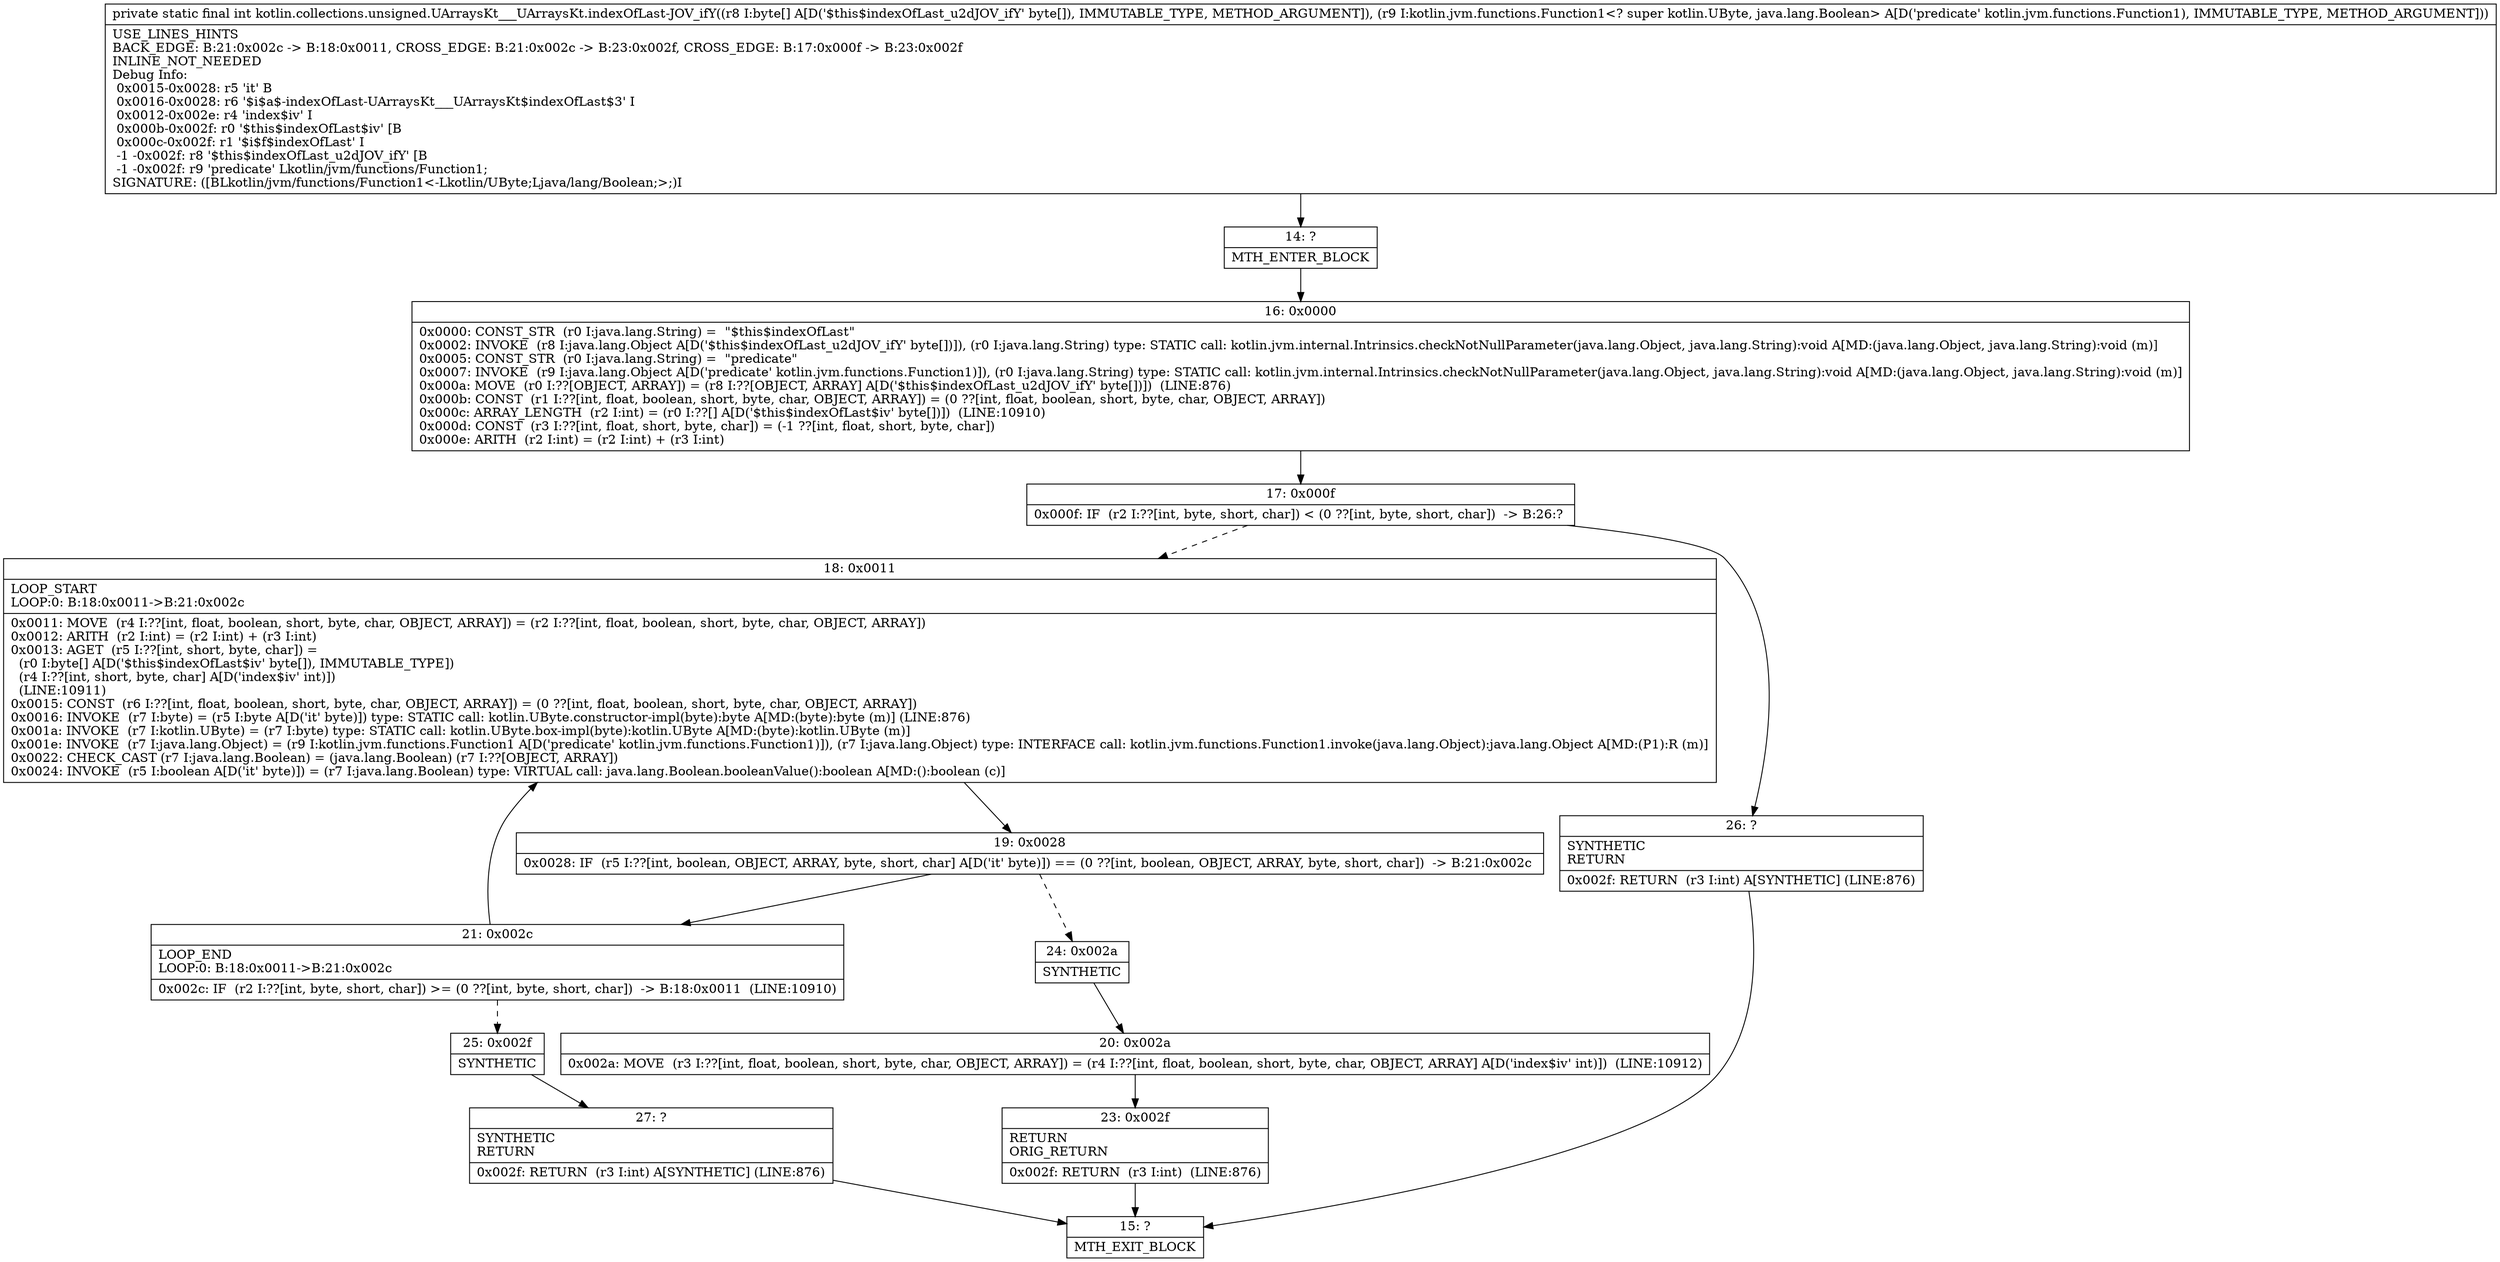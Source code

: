 digraph "CFG forkotlin.collections.unsigned.UArraysKt___UArraysKt.indexOfLast\-JOV_ifY([BLkotlin\/jvm\/functions\/Function1;)I" {
Node_14 [shape=record,label="{14\:\ ?|MTH_ENTER_BLOCK\l}"];
Node_16 [shape=record,label="{16\:\ 0x0000|0x0000: CONST_STR  (r0 I:java.lang.String) =  \"$this$indexOfLast\" \l0x0002: INVOKE  (r8 I:java.lang.Object A[D('$this$indexOfLast_u2dJOV_ifY' byte[])]), (r0 I:java.lang.String) type: STATIC call: kotlin.jvm.internal.Intrinsics.checkNotNullParameter(java.lang.Object, java.lang.String):void A[MD:(java.lang.Object, java.lang.String):void (m)]\l0x0005: CONST_STR  (r0 I:java.lang.String) =  \"predicate\" \l0x0007: INVOKE  (r9 I:java.lang.Object A[D('predicate' kotlin.jvm.functions.Function1)]), (r0 I:java.lang.String) type: STATIC call: kotlin.jvm.internal.Intrinsics.checkNotNullParameter(java.lang.Object, java.lang.String):void A[MD:(java.lang.Object, java.lang.String):void (m)]\l0x000a: MOVE  (r0 I:??[OBJECT, ARRAY]) = (r8 I:??[OBJECT, ARRAY] A[D('$this$indexOfLast_u2dJOV_ifY' byte[])])  (LINE:876)\l0x000b: CONST  (r1 I:??[int, float, boolean, short, byte, char, OBJECT, ARRAY]) = (0 ??[int, float, boolean, short, byte, char, OBJECT, ARRAY]) \l0x000c: ARRAY_LENGTH  (r2 I:int) = (r0 I:??[] A[D('$this$indexOfLast$iv' byte[])])  (LINE:10910)\l0x000d: CONST  (r3 I:??[int, float, short, byte, char]) = (\-1 ??[int, float, short, byte, char]) \l0x000e: ARITH  (r2 I:int) = (r2 I:int) + (r3 I:int) \l}"];
Node_17 [shape=record,label="{17\:\ 0x000f|0x000f: IF  (r2 I:??[int, byte, short, char]) \< (0 ??[int, byte, short, char])  \-\> B:26:? \l}"];
Node_18 [shape=record,label="{18\:\ 0x0011|LOOP_START\lLOOP:0: B:18:0x0011\-\>B:21:0x002c\l|0x0011: MOVE  (r4 I:??[int, float, boolean, short, byte, char, OBJECT, ARRAY]) = (r2 I:??[int, float, boolean, short, byte, char, OBJECT, ARRAY]) \l0x0012: ARITH  (r2 I:int) = (r2 I:int) + (r3 I:int) \l0x0013: AGET  (r5 I:??[int, short, byte, char]) = \l  (r0 I:byte[] A[D('$this$indexOfLast$iv' byte[]), IMMUTABLE_TYPE])\l  (r4 I:??[int, short, byte, char] A[D('index$iv' int)])\l  (LINE:10911)\l0x0015: CONST  (r6 I:??[int, float, boolean, short, byte, char, OBJECT, ARRAY]) = (0 ??[int, float, boolean, short, byte, char, OBJECT, ARRAY]) \l0x0016: INVOKE  (r7 I:byte) = (r5 I:byte A[D('it' byte)]) type: STATIC call: kotlin.UByte.constructor\-impl(byte):byte A[MD:(byte):byte (m)] (LINE:876)\l0x001a: INVOKE  (r7 I:kotlin.UByte) = (r7 I:byte) type: STATIC call: kotlin.UByte.box\-impl(byte):kotlin.UByte A[MD:(byte):kotlin.UByte (m)]\l0x001e: INVOKE  (r7 I:java.lang.Object) = (r9 I:kotlin.jvm.functions.Function1 A[D('predicate' kotlin.jvm.functions.Function1)]), (r7 I:java.lang.Object) type: INTERFACE call: kotlin.jvm.functions.Function1.invoke(java.lang.Object):java.lang.Object A[MD:(P1):R (m)]\l0x0022: CHECK_CAST (r7 I:java.lang.Boolean) = (java.lang.Boolean) (r7 I:??[OBJECT, ARRAY]) \l0x0024: INVOKE  (r5 I:boolean A[D('it' byte)]) = (r7 I:java.lang.Boolean) type: VIRTUAL call: java.lang.Boolean.booleanValue():boolean A[MD:():boolean (c)]\l}"];
Node_19 [shape=record,label="{19\:\ 0x0028|0x0028: IF  (r5 I:??[int, boolean, OBJECT, ARRAY, byte, short, char] A[D('it' byte)]) == (0 ??[int, boolean, OBJECT, ARRAY, byte, short, char])  \-\> B:21:0x002c \l}"];
Node_21 [shape=record,label="{21\:\ 0x002c|LOOP_END\lLOOP:0: B:18:0x0011\-\>B:21:0x002c\l|0x002c: IF  (r2 I:??[int, byte, short, char]) \>= (0 ??[int, byte, short, char])  \-\> B:18:0x0011  (LINE:10910)\l}"];
Node_25 [shape=record,label="{25\:\ 0x002f|SYNTHETIC\l}"];
Node_27 [shape=record,label="{27\:\ ?|SYNTHETIC\lRETURN\l|0x002f: RETURN  (r3 I:int) A[SYNTHETIC] (LINE:876)\l}"];
Node_15 [shape=record,label="{15\:\ ?|MTH_EXIT_BLOCK\l}"];
Node_24 [shape=record,label="{24\:\ 0x002a|SYNTHETIC\l}"];
Node_20 [shape=record,label="{20\:\ 0x002a|0x002a: MOVE  (r3 I:??[int, float, boolean, short, byte, char, OBJECT, ARRAY]) = (r4 I:??[int, float, boolean, short, byte, char, OBJECT, ARRAY] A[D('index$iv' int)])  (LINE:10912)\l}"];
Node_23 [shape=record,label="{23\:\ 0x002f|RETURN\lORIG_RETURN\l|0x002f: RETURN  (r3 I:int)  (LINE:876)\l}"];
Node_26 [shape=record,label="{26\:\ ?|SYNTHETIC\lRETURN\l|0x002f: RETURN  (r3 I:int) A[SYNTHETIC] (LINE:876)\l}"];
MethodNode[shape=record,label="{private static final int kotlin.collections.unsigned.UArraysKt___UArraysKt.indexOfLast\-JOV_ifY((r8 I:byte[] A[D('$this$indexOfLast_u2dJOV_ifY' byte[]), IMMUTABLE_TYPE, METHOD_ARGUMENT]), (r9 I:kotlin.jvm.functions.Function1\<? super kotlin.UByte, java.lang.Boolean\> A[D('predicate' kotlin.jvm.functions.Function1), IMMUTABLE_TYPE, METHOD_ARGUMENT]))  | USE_LINES_HINTS\lBACK_EDGE: B:21:0x002c \-\> B:18:0x0011, CROSS_EDGE: B:21:0x002c \-\> B:23:0x002f, CROSS_EDGE: B:17:0x000f \-\> B:23:0x002f\lINLINE_NOT_NEEDED\lDebug Info:\l  0x0015\-0x0028: r5 'it' B\l  0x0016\-0x0028: r6 '$i$a$\-indexOfLast\-UArraysKt___UArraysKt$indexOfLast$3' I\l  0x0012\-0x002e: r4 'index$iv' I\l  0x000b\-0x002f: r0 '$this$indexOfLast$iv' [B\l  0x000c\-0x002f: r1 '$i$f$indexOfLast' I\l  \-1 \-0x002f: r8 '$this$indexOfLast_u2dJOV_ifY' [B\l  \-1 \-0x002f: r9 'predicate' Lkotlin\/jvm\/functions\/Function1;\lSIGNATURE: ([BLkotlin\/jvm\/functions\/Function1\<\-Lkotlin\/UByte;Ljava\/lang\/Boolean;\>;)I\l}"];
MethodNode -> Node_14;Node_14 -> Node_16;
Node_16 -> Node_17;
Node_17 -> Node_18[style=dashed];
Node_17 -> Node_26;
Node_18 -> Node_19;
Node_19 -> Node_21;
Node_19 -> Node_24[style=dashed];
Node_21 -> Node_18;
Node_21 -> Node_25[style=dashed];
Node_25 -> Node_27;
Node_27 -> Node_15;
Node_24 -> Node_20;
Node_20 -> Node_23;
Node_23 -> Node_15;
Node_26 -> Node_15;
}

